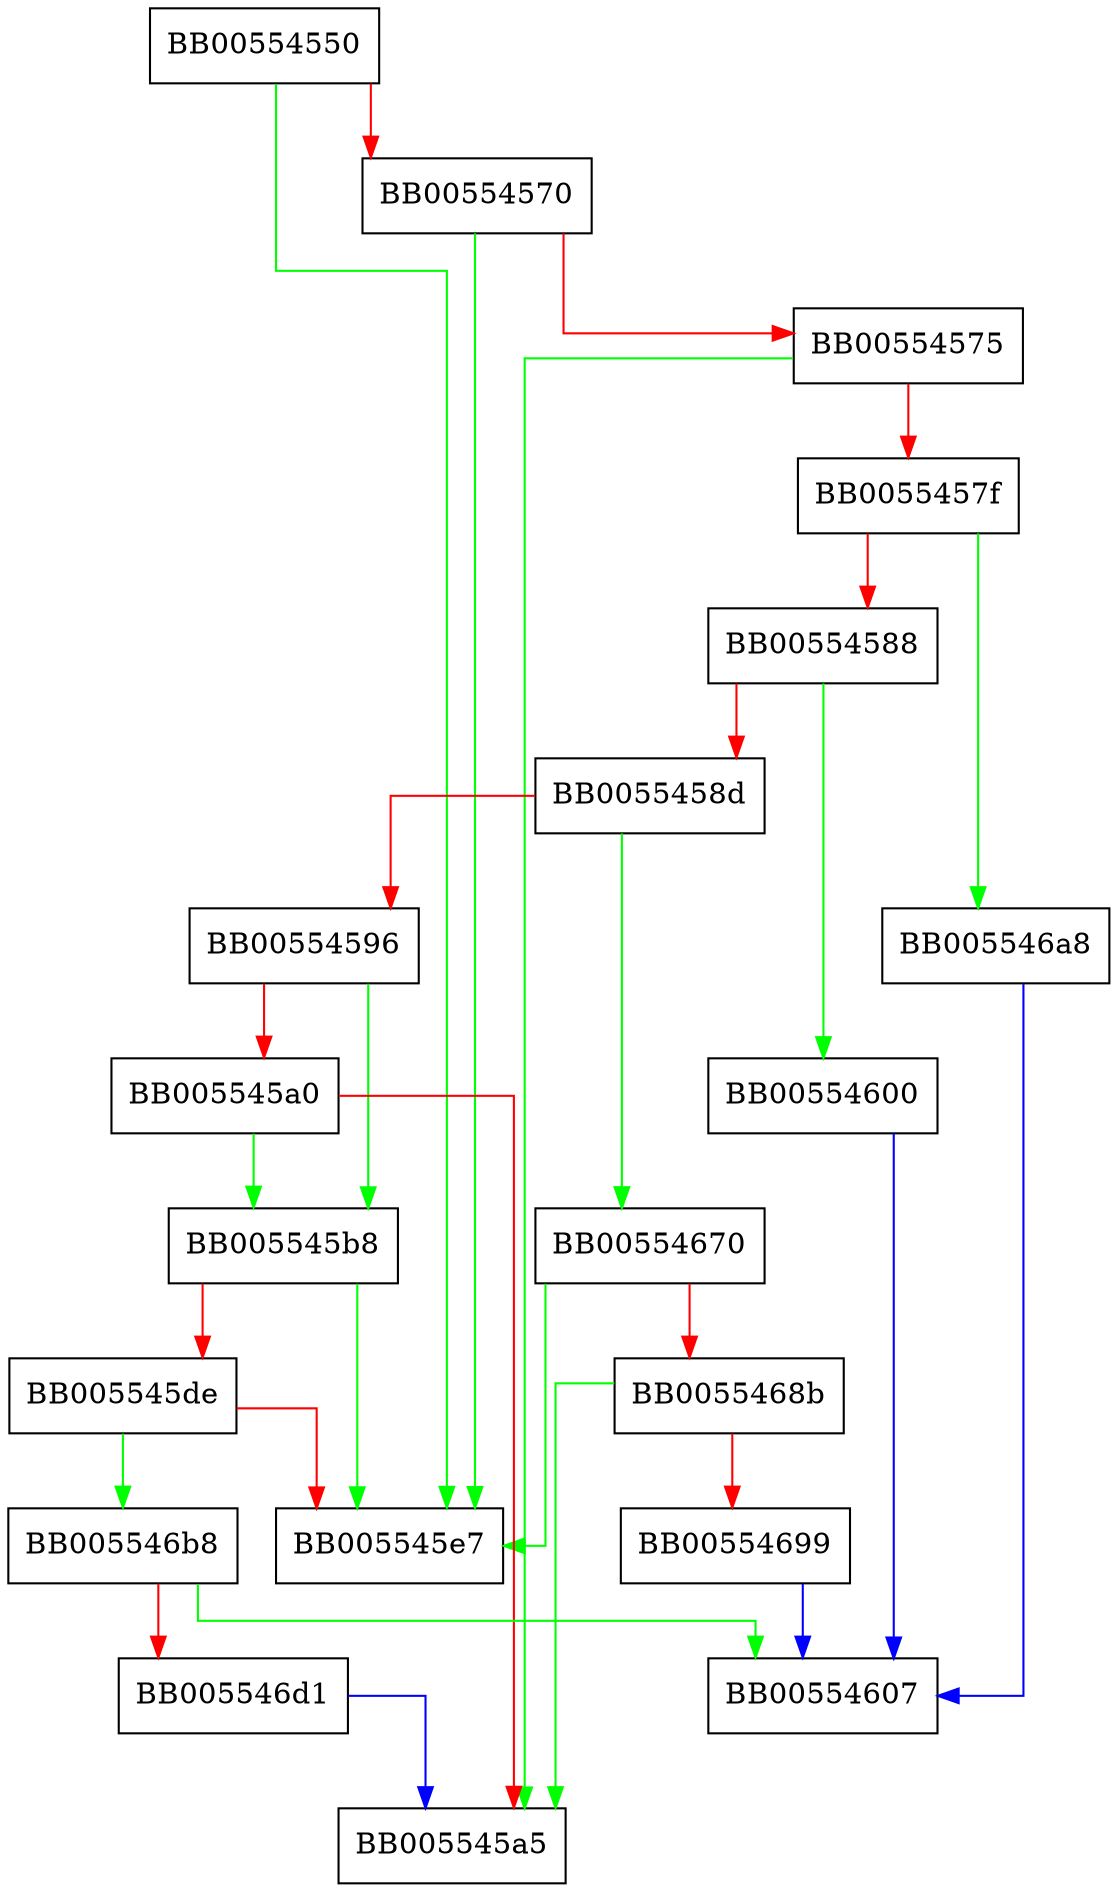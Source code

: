 digraph unprotected_exception {
  node [shape="box"];
  graph [splines=ortho];
  BB00554550 -> BB005545e7 [color="green"];
  BB00554550 -> BB00554570 [color="red"];
  BB00554570 -> BB005545e7 [color="green"];
  BB00554570 -> BB00554575 [color="red"];
  BB00554575 -> BB005545a5 [color="green"];
  BB00554575 -> BB0055457f [color="red"];
  BB0055457f -> BB005546a8 [color="green"];
  BB0055457f -> BB00554588 [color="red"];
  BB00554588 -> BB00554600 [color="green"];
  BB00554588 -> BB0055458d [color="red"];
  BB0055458d -> BB00554670 [color="green"];
  BB0055458d -> BB00554596 [color="red"];
  BB00554596 -> BB005545b8 [color="green"];
  BB00554596 -> BB005545a0 [color="red"];
  BB005545a0 -> BB005545b8 [color="green"];
  BB005545a0 -> BB005545a5 [color="red"];
  BB005545b8 -> BB005545e7 [color="green"];
  BB005545b8 -> BB005545de [color="red"];
  BB005545de -> BB005546b8 [color="green"];
  BB005545de -> BB005545e7 [color="red"];
  BB00554600 -> BB00554607 [color="blue"];
  BB00554670 -> BB005545e7 [color="green"];
  BB00554670 -> BB0055468b [color="red"];
  BB0055468b -> BB005545a5 [color="green"];
  BB0055468b -> BB00554699 [color="red"];
  BB00554699 -> BB00554607 [color="blue"];
  BB005546a8 -> BB00554607 [color="blue"];
  BB005546b8 -> BB00554607 [color="green"];
  BB005546b8 -> BB005546d1 [color="red"];
  BB005546d1 -> BB005545a5 [color="blue"];
}